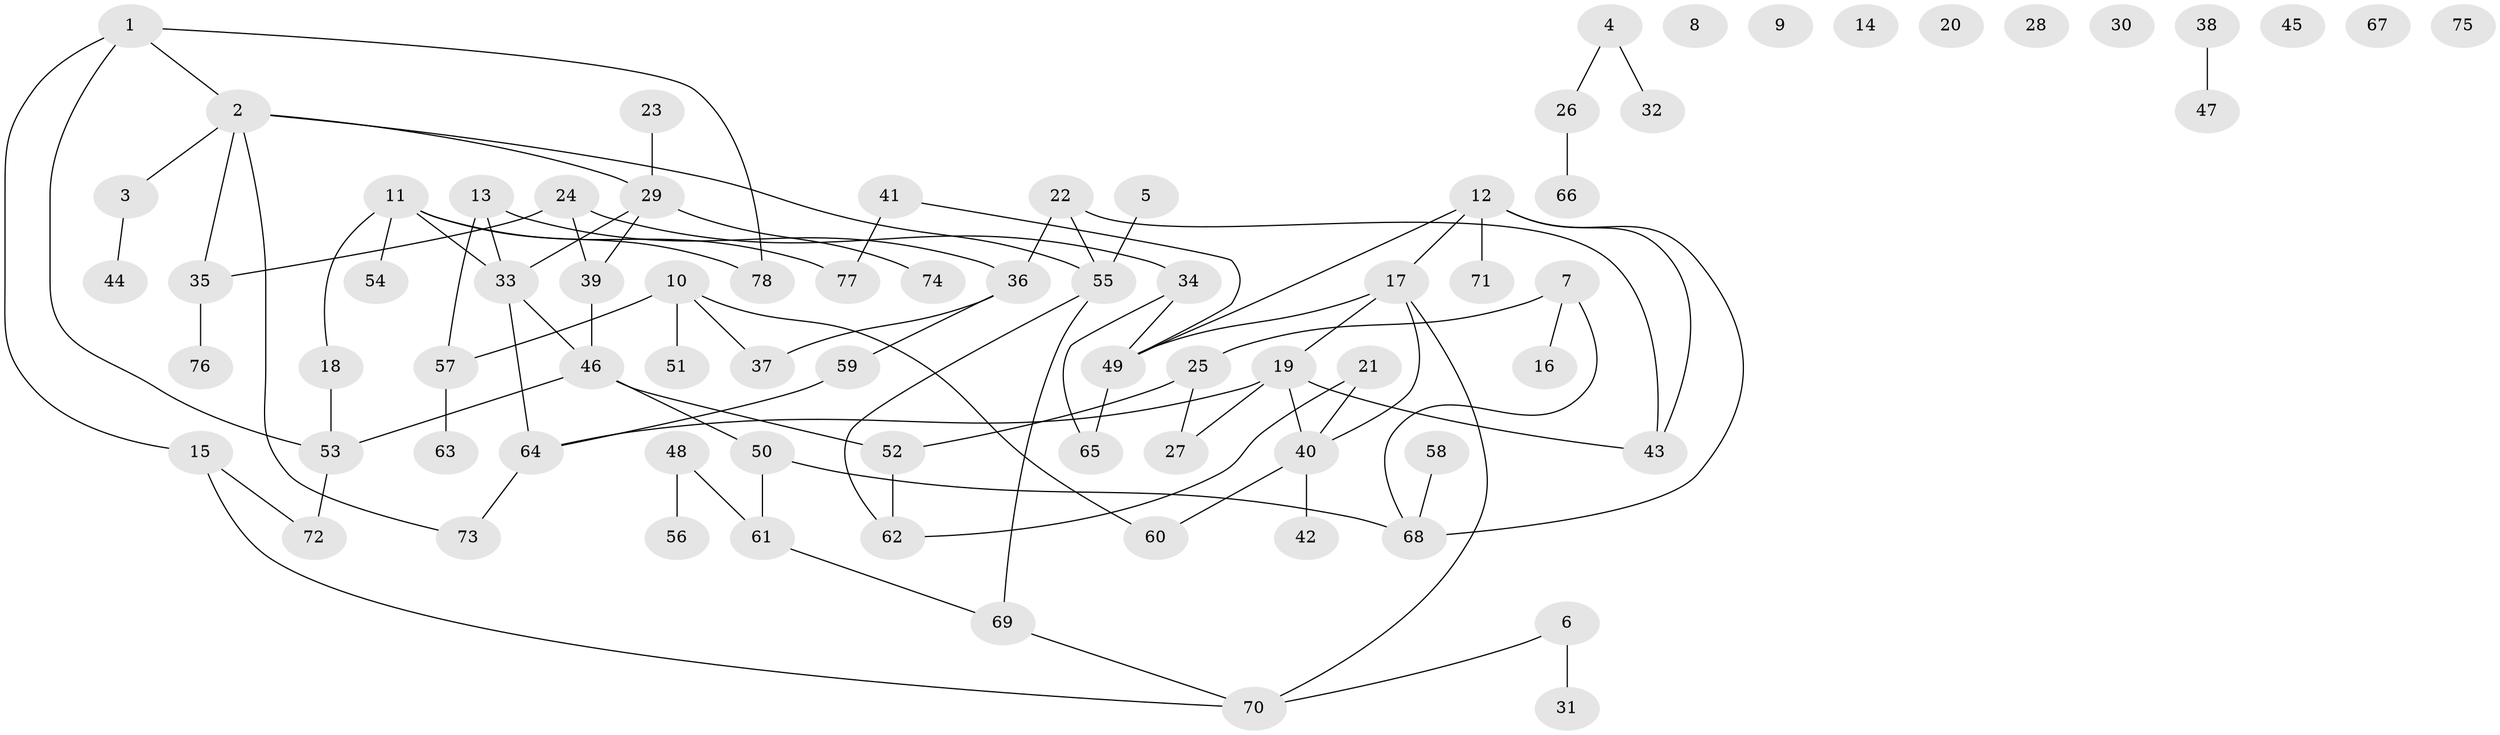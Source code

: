 // Generated by graph-tools (version 1.1) at 2025/33/03/09/25 02:33:48]
// undirected, 78 vertices, 92 edges
graph export_dot {
graph [start="1"]
  node [color=gray90,style=filled];
  1;
  2;
  3;
  4;
  5;
  6;
  7;
  8;
  9;
  10;
  11;
  12;
  13;
  14;
  15;
  16;
  17;
  18;
  19;
  20;
  21;
  22;
  23;
  24;
  25;
  26;
  27;
  28;
  29;
  30;
  31;
  32;
  33;
  34;
  35;
  36;
  37;
  38;
  39;
  40;
  41;
  42;
  43;
  44;
  45;
  46;
  47;
  48;
  49;
  50;
  51;
  52;
  53;
  54;
  55;
  56;
  57;
  58;
  59;
  60;
  61;
  62;
  63;
  64;
  65;
  66;
  67;
  68;
  69;
  70;
  71;
  72;
  73;
  74;
  75;
  76;
  77;
  78;
  1 -- 2;
  1 -- 15;
  1 -- 53;
  1 -- 78;
  2 -- 3;
  2 -- 29;
  2 -- 35;
  2 -- 55;
  2 -- 73;
  3 -- 44;
  4 -- 26;
  4 -- 32;
  5 -- 55;
  6 -- 31;
  6 -- 70;
  7 -- 16;
  7 -- 25;
  7 -- 68;
  10 -- 37;
  10 -- 51;
  10 -- 57;
  10 -- 60;
  11 -- 18;
  11 -- 33;
  11 -- 54;
  11 -- 77;
  11 -- 78;
  12 -- 17;
  12 -- 43;
  12 -- 49;
  12 -- 68;
  12 -- 71;
  13 -- 33;
  13 -- 36;
  13 -- 57;
  15 -- 70;
  15 -- 72;
  17 -- 19;
  17 -- 40;
  17 -- 49;
  17 -- 70;
  18 -- 53;
  19 -- 27;
  19 -- 40;
  19 -- 43;
  19 -- 64;
  21 -- 40;
  21 -- 62;
  22 -- 36;
  22 -- 43;
  22 -- 55;
  23 -- 29;
  24 -- 34;
  24 -- 35;
  24 -- 39;
  25 -- 27;
  25 -- 52;
  26 -- 66;
  29 -- 33;
  29 -- 39;
  29 -- 74;
  33 -- 46;
  33 -- 64;
  34 -- 49;
  34 -- 65;
  35 -- 76;
  36 -- 37;
  36 -- 59;
  38 -- 47;
  39 -- 46;
  40 -- 42;
  40 -- 60;
  41 -- 49;
  41 -- 77;
  46 -- 50;
  46 -- 52;
  46 -- 53;
  48 -- 56;
  48 -- 61;
  49 -- 65;
  50 -- 61;
  50 -- 68;
  52 -- 62;
  53 -- 72;
  55 -- 62;
  55 -- 69;
  57 -- 63;
  58 -- 68;
  59 -- 64;
  61 -- 69;
  64 -- 73;
  69 -- 70;
}
